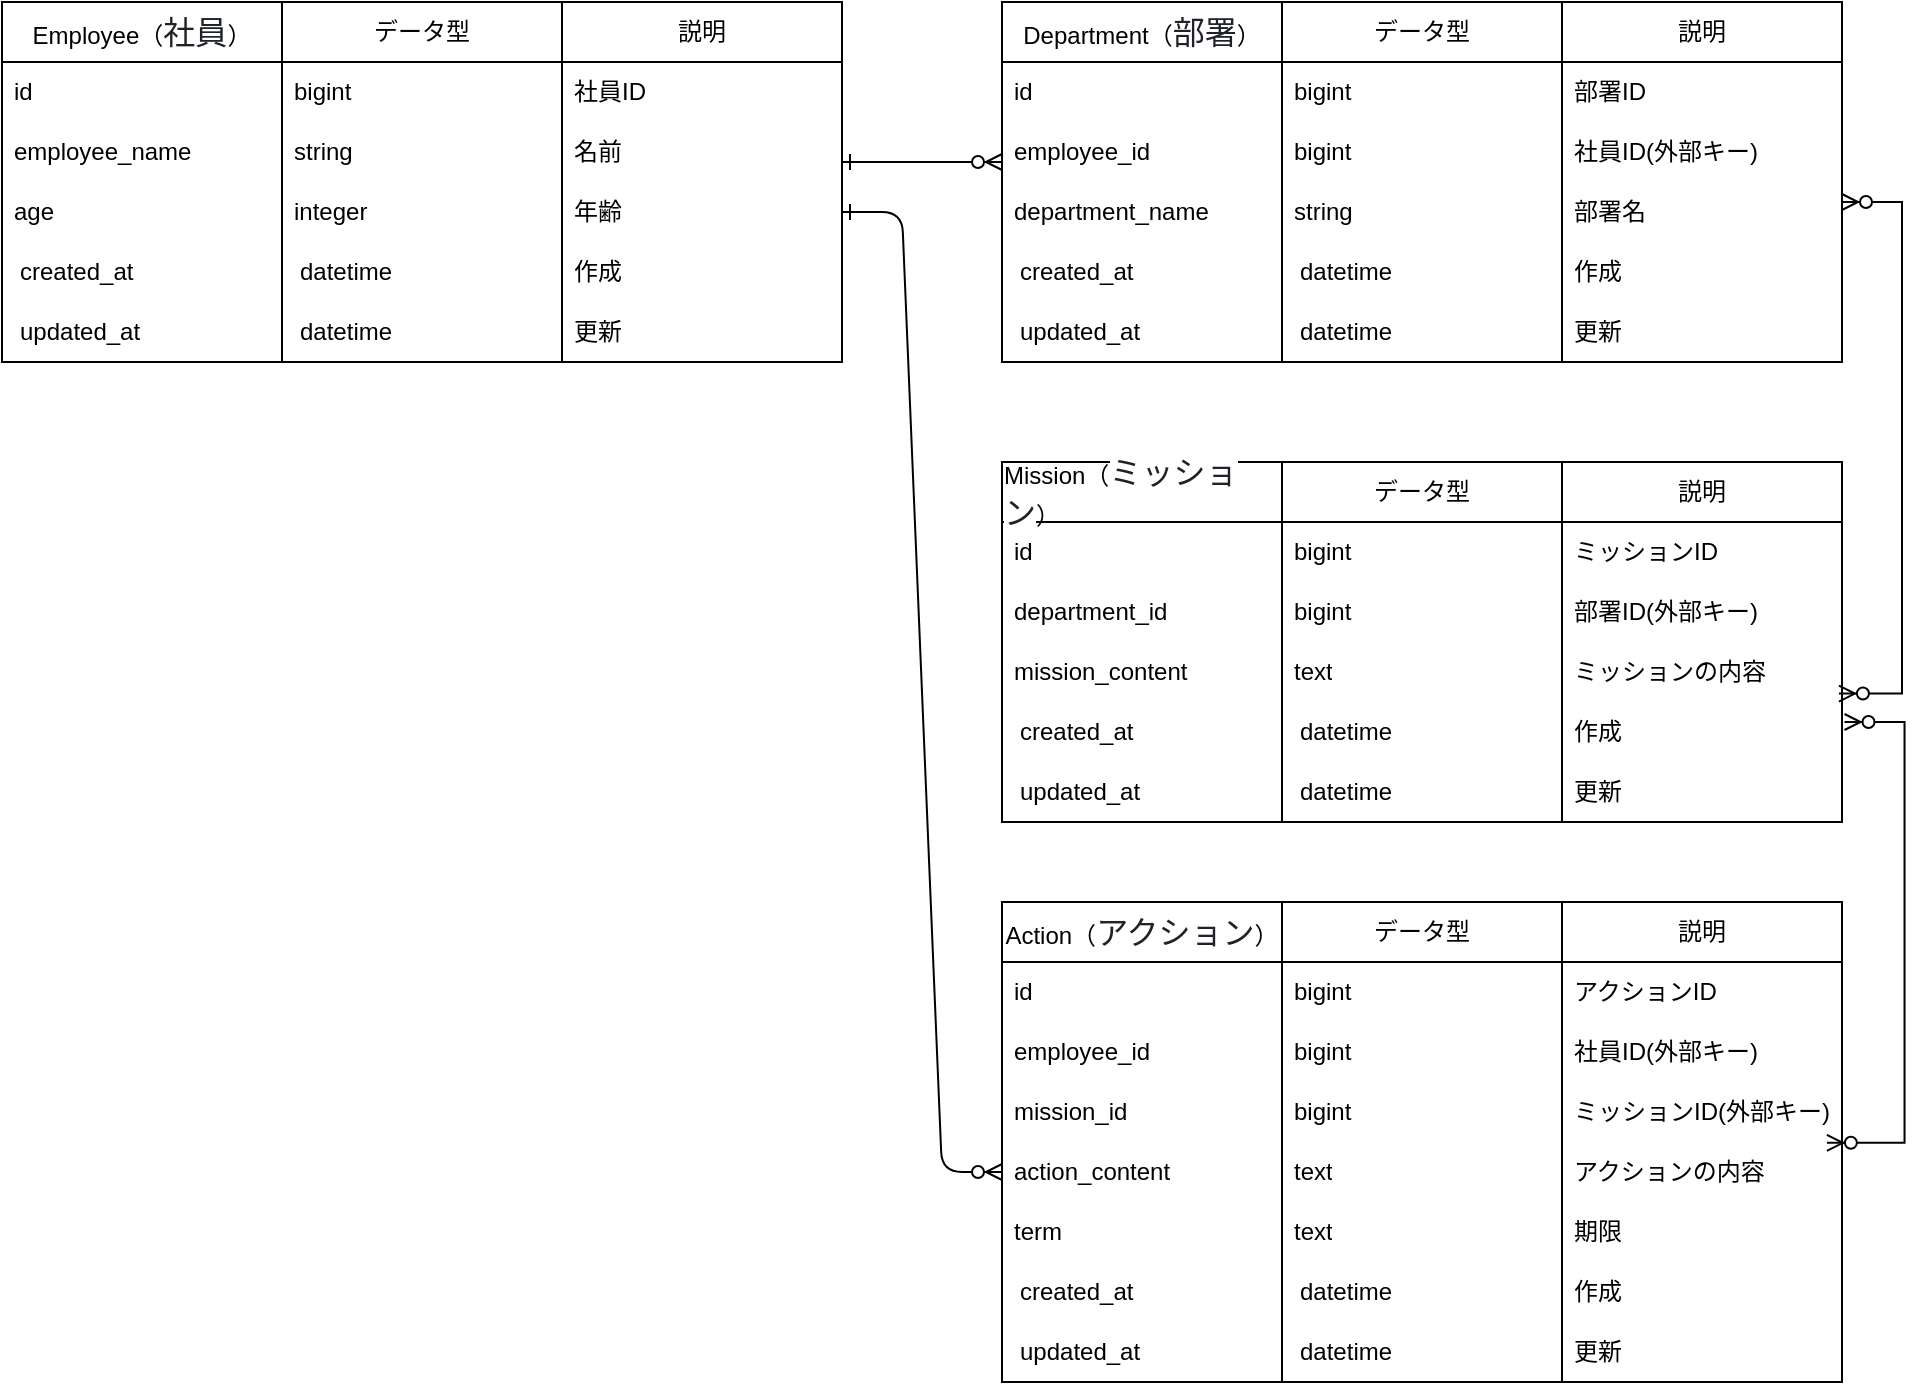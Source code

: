 <mxfile version="26.1.0">
  <diagram id="R2lEEEUBdFMjLlhIrx00" name="Page-1">
    <mxGraphModel dx="1518" dy="614" grid="1" gridSize="10" guides="1" tooltips="1" connect="1" arrows="1" fold="1" page="1" pageScale="1" pageWidth="850" pageHeight="1100" math="0" shadow="0" extFonts="Permanent Marker^https://fonts.googleapis.com/css?family=Permanent+Marker">
      <root>
        <mxCell id="0" />
        <mxCell id="1" parent="0" />
        <mxCell id="C-vyLk0tnHw3VtMMgP7b-1" value="" style="edgeStyle=entityRelationEdgeStyle;endArrow=ERzeroToMany;startArrow=ERone;endFill=1;startFill=0;" parent="1" edge="1">
          <mxGeometry width="100" height="100" relative="1" as="geometry">
            <mxPoint x="440" y="100" as="sourcePoint" />
            <mxPoint x="520" y="100" as="targetPoint" />
          </mxGeometry>
        </mxCell>
        <mxCell id="LThO0yLUJFR-d5H8wsBV-1" value="" style="group" parent="1" vertex="1" connectable="0">
          <mxGeometry x="20" y="20" width="420" height="210" as="geometry" />
        </mxCell>
        <mxCell id="LThO0yLUJFR-d5H8wsBV-2" value="" style="group" parent="LThO0yLUJFR-d5H8wsBV-1" vertex="1" connectable="0">
          <mxGeometry width="280" height="210" as="geometry" />
        </mxCell>
        <mxCell id="LThO0yLUJFR-d5H8wsBV-3" value="Employee（&lt;span style=&quot;color: rgb(31, 35, 40); font-family: -apple-system, BlinkMacSystemFont, &amp;quot;Segoe UI&amp;quot;, &amp;quot;Noto Sans&amp;quot;, Helvetica, Arial, sans-serif, &amp;quot;Apple Color Emoji&amp;quot;, &amp;quot;Segoe UI Emoji&amp;quot;; font-size: 16px; text-align: left; background-color: rgb(255, 255, 255);&quot;&gt;社員&lt;/span&gt;）" style="swimlane;fontStyle=0;childLayout=stackLayout;horizontal=1;startSize=30;horizontalStack=0;resizeParent=1;resizeParentMax=0;resizeLast=0;collapsible=1;marginBottom=0;whiteSpace=wrap;html=1;" parent="LThO0yLUJFR-d5H8wsBV-2" vertex="1">
          <mxGeometry width="140" height="180" as="geometry">
            <mxRectangle width="140" height="30" as="alternateBounds" />
          </mxGeometry>
        </mxCell>
        <mxCell id="LThO0yLUJFR-d5H8wsBV-4" value="id　　" style="text;strokeColor=none;fillColor=none;align=left;verticalAlign=middle;spacingLeft=4;spacingRight=4;overflow=hidden;points=[[0,0.5],[1,0.5]];portConstraint=eastwest;rotatable=0;whiteSpace=wrap;html=1;" parent="LThO0yLUJFR-d5H8wsBV-3" vertex="1">
          <mxGeometry y="30" width="140" height="30" as="geometry" />
        </mxCell>
        <mxCell id="LThO0yLUJFR-d5H8wsBV-5" value="employee_name" style="text;strokeColor=none;fillColor=none;align=left;verticalAlign=middle;spacingLeft=4;spacingRight=4;overflow=hidden;points=[[0,0.5],[1,0.5]];portConstraint=eastwest;rotatable=0;whiteSpace=wrap;html=1;" parent="LThO0yLUJFR-d5H8wsBV-3" vertex="1">
          <mxGeometry y="60" width="140" height="30" as="geometry" />
        </mxCell>
        <mxCell id="LThO0yLUJFR-d5H8wsBV-6" value="age" style="text;strokeColor=none;fillColor=none;align=left;verticalAlign=middle;spacingLeft=4;spacingRight=4;overflow=hidden;points=[[0,0.5],[1,0.5]];portConstraint=eastwest;rotatable=0;whiteSpace=wrap;html=1;" parent="LThO0yLUJFR-d5H8wsBV-3" vertex="1">
          <mxGeometry y="90" width="140" height="30" as="geometry" />
        </mxCell>
        <mxCell id="LThO0yLUJFR-d5H8wsBV-7" value="&lt;table&gt;&lt;tbody&gt;&lt;tr&gt;&lt;td&gt;created_at&lt;table&gt;&lt;tbody&gt;&lt;tr&gt;&lt;/tr&gt;&lt;/tbody&gt;&lt;/table&gt;&lt;/td&gt;&lt;/tr&gt;&lt;/tbody&gt;&lt;/table&gt;" style="text;strokeColor=none;fillColor=none;align=left;verticalAlign=middle;spacingLeft=4;spacingRight=4;overflow=hidden;points=[[0,0.5],[1,0.5]];portConstraint=eastwest;rotatable=0;whiteSpace=wrap;html=1;" parent="LThO0yLUJFR-d5H8wsBV-3" vertex="1">
          <mxGeometry y="120" width="140" height="30" as="geometry" />
        </mxCell>
        <mxCell id="LThO0yLUJFR-d5H8wsBV-8" value="&lt;table&gt;&lt;tbody&gt;&lt;tr&gt;&lt;td&gt;updated_at&lt;table&gt;&lt;tbody&gt;&lt;tr&gt;&lt;/tr&gt;&lt;/tbody&gt;&lt;/table&gt;&lt;/td&gt;&lt;/tr&gt;&lt;/tbody&gt;&lt;/table&gt;" style="text;strokeColor=none;fillColor=none;align=left;verticalAlign=middle;spacingLeft=4;spacingRight=4;overflow=hidden;points=[[0,0.5],[1,0.5]];portConstraint=eastwest;rotatable=0;whiteSpace=wrap;html=1;" parent="LThO0yLUJFR-d5H8wsBV-3" vertex="1">
          <mxGeometry y="150" width="140" height="30" as="geometry" />
        </mxCell>
        <mxCell id="LThO0yLUJFR-d5H8wsBV-9" value="データ型" style="swimlane;fontStyle=0;childLayout=stackLayout;horizontal=1;startSize=30;horizontalStack=0;resizeParent=1;resizeParentMax=0;resizeLast=0;collapsible=1;marginBottom=0;whiteSpace=wrap;html=1;" parent="LThO0yLUJFR-d5H8wsBV-2" vertex="1">
          <mxGeometry x="140" width="140" height="180" as="geometry">
            <mxRectangle x="140" width="140" height="30" as="alternateBounds" />
          </mxGeometry>
        </mxCell>
        <mxCell id="LThO0yLUJFR-d5H8wsBV-10" value="bigint" style="text;strokeColor=none;fillColor=none;align=left;verticalAlign=middle;spacingLeft=4;spacingRight=4;overflow=hidden;points=[[0,0.5],[1,0.5]];portConstraint=eastwest;rotatable=0;whiteSpace=wrap;html=1;" parent="LThO0yLUJFR-d5H8wsBV-9" vertex="1">
          <mxGeometry y="30" width="140" height="30" as="geometry" />
        </mxCell>
        <mxCell id="LThO0yLUJFR-d5H8wsBV-11" value="string" style="text;strokeColor=none;fillColor=none;align=left;verticalAlign=middle;spacingLeft=4;spacingRight=4;overflow=hidden;points=[[0,0.5],[1,0.5]];portConstraint=eastwest;rotatable=0;whiteSpace=wrap;html=1;" parent="LThO0yLUJFR-d5H8wsBV-9" vertex="1">
          <mxGeometry y="60" width="140" height="30" as="geometry" />
        </mxCell>
        <mxCell id="LThO0yLUJFR-d5H8wsBV-12" value="integer" style="text;strokeColor=none;fillColor=none;align=left;verticalAlign=middle;spacingLeft=4;spacingRight=4;overflow=hidden;points=[[0,0.5],[1,0.5]];portConstraint=eastwest;rotatable=0;whiteSpace=wrap;html=1;" parent="LThO0yLUJFR-d5H8wsBV-9" vertex="1">
          <mxGeometry y="90" width="140" height="30" as="geometry" />
        </mxCell>
        <mxCell id="LThO0yLUJFR-d5H8wsBV-13" value="&lt;table&gt;&lt;tbody&gt;&lt;tr&gt;&lt;td&gt;datetime&lt;table&gt;&lt;tbody&gt;&lt;tr&gt;&lt;/tr&gt;&lt;/tbody&gt;&lt;/table&gt;&lt;/td&gt;&lt;/tr&gt;&lt;/tbody&gt;&lt;/table&gt;" style="text;strokeColor=none;fillColor=none;align=left;verticalAlign=middle;spacingLeft=4;spacingRight=4;overflow=hidden;points=[[0,0.5],[1,0.5]];portConstraint=eastwest;rotatable=0;whiteSpace=wrap;html=1;" parent="LThO0yLUJFR-d5H8wsBV-9" vertex="1">
          <mxGeometry y="120" width="140" height="30" as="geometry" />
        </mxCell>
        <mxCell id="LThO0yLUJFR-d5H8wsBV-14" value="&lt;table&gt;&lt;tbody&gt;&lt;tr&gt;&lt;td&gt;datetime&lt;table&gt;&lt;tbody&gt;&lt;tr&gt;&lt;/tr&gt;&lt;/tbody&gt;&lt;/table&gt;&lt;/td&gt;&lt;/tr&gt;&lt;/tbody&gt;&lt;/table&gt;" style="text;strokeColor=none;fillColor=none;align=left;verticalAlign=middle;spacingLeft=4;spacingRight=4;overflow=hidden;points=[[0,0.5],[1,0.5]];portConstraint=eastwest;rotatable=0;whiteSpace=wrap;html=1;" parent="LThO0yLUJFR-d5H8wsBV-9" vertex="1">
          <mxGeometry y="150" width="140" height="30" as="geometry" />
        </mxCell>
        <mxCell id="LThO0yLUJFR-d5H8wsBV-15" value="説明" style="swimlane;fontStyle=0;childLayout=stackLayout;horizontal=1;startSize=30;horizontalStack=0;resizeParent=1;resizeParentMax=0;resizeLast=0;collapsible=1;marginBottom=0;whiteSpace=wrap;html=1;" parent="LThO0yLUJFR-d5H8wsBV-1" vertex="1">
          <mxGeometry x="280" width="140" height="180" as="geometry">
            <mxRectangle width="140" height="30" as="alternateBounds" />
          </mxGeometry>
        </mxCell>
        <mxCell id="LThO0yLUJFR-d5H8wsBV-16" value="社員ID" style="text;strokeColor=none;fillColor=none;align=left;verticalAlign=middle;spacingLeft=4;spacingRight=4;overflow=hidden;points=[[0,0.5],[1,0.5]];portConstraint=eastwest;rotatable=0;whiteSpace=wrap;html=1;" parent="LThO0yLUJFR-d5H8wsBV-15" vertex="1">
          <mxGeometry y="30" width="140" height="30" as="geometry" />
        </mxCell>
        <mxCell id="LThO0yLUJFR-d5H8wsBV-17" value="名前" style="text;strokeColor=none;fillColor=none;align=left;verticalAlign=middle;spacingLeft=4;spacingRight=4;overflow=hidden;points=[[0,0.5],[1,0.5]];portConstraint=eastwest;rotatable=0;whiteSpace=wrap;html=1;" parent="LThO0yLUJFR-d5H8wsBV-15" vertex="1">
          <mxGeometry y="60" width="140" height="30" as="geometry" />
        </mxCell>
        <mxCell id="LThO0yLUJFR-d5H8wsBV-18" value="年齢" style="text;strokeColor=none;fillColor=none;align=left;verticalAlign=middle;spacingLeft=4;spacingRight=4;overflow=hidden;points=[[0,0.5],[1,0.5]];portConstraint=eastwest;rotatable=0;whiteSpace=wrap;html=1;" parent="LThO0yLUJFR-d5H8wsBV-15" vertex="1">
          <mxGeometry y="90" width="140" height="30" as="geometry" />
        </mxCell>
        <mxCell id="LThO0yLUJFR-d5H8wsBV-19" value="作成" style="text;strokeColor=none;fillColor=none;align=left;verticalAlign=middle;spacingLeft=4;spacingRight=4;overflow=hidden;points=[[0,0.5],[1,0.5]];portConstraint=eastwest;rotatable=0;whiteSpace=wrap;html=1;" parent="LThO0yLUJFR-d5H8wsBV-15" vertex="1">
          <mxGeometry y="120" width="140" height="30" as="geometry" />
        </mxCell>
        <mxCell id="LThO0yLUJFR-d5H8wsBV-20" value="更新" style="text;strokeColor=none;fillColor=none;align=left;verticalAlign=middle;spacingLeft=4;spacingRight=4;overflow=hidden;points=[[0,0.5],[1,0.5]];portConstraint=eastwest;rotatable=0;whiteSpace=wrap;html=1;" parent="LThO0yLUJFR-d5H8wsBV-15" vertex="1">
          <mxGeometry y="150" width="140" height="30" as="geometry" />
        </mxCell>
        <mxCell id="LThO0yLUJFR-d5H8wsBV-22" value="" style="group" parent="1" vertex="1" connectable="0">
          <mxGeometry x="520" y="20" width="420" height="210" as="geometry" />
        </mxCell>
        <mxCell id="LThO0yLUJFR-d5H8wsBV-23" value="" style="group" parent="LThO0yLUJFR-d5H8wsBV-22" vertex="1" connectable="0">
          <mxGeometry width="280" height="210" as="geometry" />
        </mxCell>
        <mxCell id="LThO0yLUJFR-d5H8wsBV-24" value="&lt;div style=&quot;text-align: left;&quot;&gt;&lt;span style=&quot;background-color: transparent; color: light-dark(rgb(0, 0, 0), rgb(255, 255, 255));&quot;&gt;Department（&lt;/span&gt;&lt;font face=&quot;-apple-system, BlinkMacSystemFont, Segoe UI, Noto Sans, Helvetica, Arial, sans-serif, Apple Color Emoji, Segoe UI Emoji&quot; color=&quot;#1f2328&quot;&gt;&lt;span style=&quot;font-size: 16px; background-color: rgb(255, 255, 255);&quot;&gt;部署&lt;/span&gt;&lt;/font&gt;&lt;span style=&quot;background-color: transparent; color: light-dark(rgb(0, 0, 0), rgb(255, 255, 255));&quot;&gt;）&lt;/span&gt;&lt;/div&gt;" style="swimlane;fontStyle=0;childLayout=stackLayout;horizontal=1;startSize=30;horizontalStack=0;resizeParent=1;resizeParentMax=0;resizeLast=0;collapsible=1;marginBottom=0;whiteSpace=wrap;html=1;" parent="LThO0yLUJFR-d5H8wsBV-23" vertex="1">
          <mxGeometry width="140" height="180" as="geometry">
            <mxRectangle width="140" height="30" as="alternateBounds" />
          </mxGeometry>
        </mxCell>
        <mxCell id="LThO0yLUJFR-d5H8wsBV-25" value="id　　" style="text;strokeColor=none;fillColor=none;align=left;verticalAlign=middle;spacingLeft=4;spacingRight=4;overflow=hidden;points=[[0,0.5],[1,0.5]];portConstraint=eastwest;rotatable=0;whiteSpace=wrap;html=1;" parent="LThO0yLUJFR-d5H8wsBV-24" vertex="1">
          <mxGeometry y="30" width="140" height="30" as="geometry" />
        </mxCell>
        <mxCell id="LThO0yLUJFR-d5H8wsBV-26" value="employee_id" style="text;strokeColor=none;fillColor=none;align=left;verticalAlign=middle;spacingLeft=4;spacingRight=4;overflow=hidden;points=[[0,0.5],[1,0.5]];portConstraint=eastwest;rotatable=0;whiteSpace=wrap;html=1;" parent="LThO0yLUJFR-d5H8wsBV-24" vertex="1">
          <mxGeometry y="60" width="140" height="30" as="geometry" />
        </mxCell>
        <mxCell id="LThO0yLUJFR-d5H8wsBV-27" value="department_name" style="text;strokeColor=none;fillColor=none;align=left;verticalAlign=middle;spacingLeft=4;spacingRight=4;overflow=hidden;points=[[0,0.5],[1,0.5]];portConstraint=eastwest;rotatable=0;whiteSpace=wrap;html=1;" parent="LThO0yLUJFR-d5H8wsBV-24" vertex="1">
          <mxGeometry y="90" width="140" height="30" as="geometry" />
        </mxCell>
        <mxCell id="LThO0yLUJFR-d5H8wsBV-28" value="&lt;table&gt;&lt;tbody&gt;&lt;tr&gt;&lt;td&gt;created_at&lt;table&gt;&lt;tbody&gt;&lt;tr&gt;&lt;/tr&gt;&lt;/tbody&gt;&lt;/table&gt;&lt;/td&gt;&lt;/tr&gt;&lt;/tbody&gt;&lt;/table&gt;" style="text;strokeColor=none;fillColor=none;align=left;verticalAlign=middle;spacingLeft=4;spacingRight=4;overflow=hidden;points=[[0,0.5],[1,0.5]];portConstraint=eastwest;rotatable=0;whiteSpace=wrap;html=1;" parent="LThO0yLUJFR-d5H8wsBV-24" vertex="1">
          <mxGeometry y="120" width="140" height="30" as="geometry" />
        </mxCell>
        <mxCell id="LThO0yLUJFR-d5H8wsBV-29" value="&lt;table&gt;&lt;tbody&gt;&lt;tr&gt;&lt;td&gt;updated_at&lt;table&gt;&lt;tbody&gt;&lt;tr&gt;&lt;/tr&gt;&lt;/tbody&gt;&lt;/table&gt;&lt;/td&gt;&lt;/tr&gt;&lt;/tbody&gt;&lt;/table&gt;" style="text;strokeColor=none;fillColor=none;align=left;verticalAlign=middle;spacingLeft=4;spacingRight=4;overflow=hidden;points=[[0,0.5],[1,0.5]];portConstraint=eastwest;rotatable=0;whiteSpace=wrap;html=1;" parent="LThO0yLUJFR-d5H8wsBV-24" vertex="1">
          <mxGeometry y="150" width="140" height="30" as="geometry" />
        </mxCell>
        <mxCell id="LThO0yLUJFR-d5H8wsBV-30" value="データ型" style="swimlane;fontStyle=0;childLayout=stackLayout;horizontal=1;startSize=30;horizontalStack=0;resizeParent=1;resizeParentMax=0;resizeLast=0;collapsible=1;marginBottom=0;whiteSpace=wrap;html=1;" parent="LThO0yLUJFR-d5H8wsBV-23" vertex="1">
          <mxGeometry x="140" width="140" height="180" as="geometry">
            <mxRectangle x="140" width="140" height="30" as="alternateBounds" />
          </mxGeometry>
        </mxCell>
        <mxCell id="LThO0yLUJFR-d5H8wsBV-31" value="bigint" style="text;strokeColor=none;fillColor=none;align=left;verticalAlign=middle;spacingLeft=4;spacingRight=4;overflow=hidden;points=[[0,0.5],[1,0.5]];portConstraint=eastwest;rotatable=0;whiteSpace=wrap;html=1;" parent="LThO0yLUJFR-d5H8wsBV-30" vertex="1">
          <mxGeometry y="30" width="140" height="30" as="geometry" />
        </mxCell>
        <mxCell id="LThO0yLUJFR-d5H8wsBV-32" value="bigint" style="text;strokeColor=none;fillColor=none;align=left;verticalAlign=middle;spacingLeft=4;spacingRight=4;overflow=hidden;points=[[0,0.5],[1,0.5]];portConstraint=eastwest;rotatable=0;whiteSpace=wrap;html=1;" parent="LThO0yLUJFR-d5H8wsBV-30" vertex="1">
          <mxGeometry y="60" width="140" height="30" as="geometry" />
        </mxCell>
        <mxCell id="LThO0yLUJFR-d5H8wsBV-33" value="string" style="text;strokeColor=none;fillColor=none;align=left;verticalAlign=middle;spacingLeft=4;spacingRight=4;overflow=hidden;points=[[0,0.5],[1,0.5]];portConstraint=eastwest;rotatable=0;whiteSpace=wrap;html=1;" parent="LThO0yLUJFR-d5H8wsBV-30" vertex="1">
          <mxGeometry y="90" width="140" height="30" as="geometry" />
        </mxCell>
        <mxCell id="LThO0yLUJFR-d5H8wsBV-34" value="&lt;table&gt;&lt;tbody&gt;&lt;tr&gt;&lt;td&gt;datetime&lt;table&gt;&lt;tbody&gt;&lt;tr&gt;&lt;/tr&gt;&lt;/tbody&gt;&lt;/table&gt;&lt;/td&gt;&lt;/tr&gt;&lt;/tbody&gt;&lt;/table&gt;" style="text;strokeColor=none;fillColor=none;align=left;verticalAlign=middle;spacingLeft=4;spacingRight=4;overflow=hidden;points=[[0,0.5],[1,0.5]];portConstraint=eastwest;rotatable=0;whiteSpace=wrap;html=1;" parent="LThO0yLUJFR-d5H8wsBV-30" vertex="1">
          <mxGeometry y="120" width="140" height="30" as="geometry" />
        </mxCell>
        <mxCell id="LThO0yLUJFR-d5H8wsBV-35" value="&lt;table&gt;&lt;tbody&gt;&lt;tr&gt;&lt;td&gt;datetime&lt;table&gt;&lt;tbody&gt;&lt;tr&gt;&lt;/tr&gt;&lt;/tbody&gt;&lt;/table&gt;&lt;/td&gt;&lt;/tr&gt;&lt;/tbody&gt;&lt;/table&gt;" style="text;strokeColor=none;fillColor=none;align=left;verticalAlign=middle;spacingLeft=4;spacingRight=4;overflow=hidden;points=[[0,0.5],[1,0.5]];portConstraint=eastwest;rotatable=0;whiteSpace=wrap;html=1;" parent="LThO0yLUJFR-d5H8wsBV-30" vertex="1">
          <mxGeometry y="150" width="140" height="30" as="geometry" />
        </mxCell>
        <mxCell id="LThO0yLUJFR-d5H8wsBV-36" value="説明" style="swimlane;fontStyle=0;childLayout=stackLayout;horizontal=1;startSize=30;horizontalStack=0;resizeParent=1;resizeParentMax=0;resizeLast=0;collapsible=1;marginBottom=0;whiteSpace=wrap;html=1;" parent="LThO0yLUJFR-d5H8wsBV-22" vertex="1">
          <mxGeometry x="280" width="140" height="180" as="geometry">
            <mxRectangle width="140" height="30" as="alternateBounds" />
          </mxGeometry>
        </mxCell>
        <mxCell id="LThO0yLUJFR-d5H8wsBV-37" value="部署ID" style="text;strokeColor=none;fillColor=none;align=left;verticalAlign=middle;spacingLeft=4;spacingRight=4;overflow=hidden;points=[[0,0.5],[1,0.5]];portConstraint=eastwest;rotatable=0;whiteSpace=wrap;html=1;" parent="LThO0yLUJFR-d5H8wsBV-36" vertex="1">
          <mxGeometry y="30" width="140" height="30" as="geometry" />
        </mxCell>
        <mxCell id="LThO0yLUJFR-d5H8wsBV-38" value="社員ID(外部キー)" style="text;strokeColor=none;fillColor=none;align=left;verticalAlign=middle;spacingLeft=4;spacingRight=4;overflow=hidden;points=[[0,0.5],[1,0.5]];portConstraint=eastwest;rotatable=0;whiteSpace=wrap;html=1;" parent="LThO0yLUJFR-d5H8wsBV-36" vertex="1">
          <mxGeometry y="60" width="140" height="30" as="geometry" />
        </mxCell>
        <mxCell id="LThO0yLUJFR-d5H8wsBV-39" value="部署名" style="text;strokeColor=none;fillColor=none;align=left;verticalAlign=middle;spacingLeft=4;spacingRight=4;overflow=hidden;points=[[0,0.5],[1,0.5]];portConstraint=eastwest;rotatable=0;whiteSpace=wrap;html=1;" parent="LThO0yLUJFR-d5H8wsBV-36" vertex="1">
          <mxGeometry y="90" width="140" height="30" as="geometry" />
        </mxCell>
        <mxCell id="LThO0yLUJFR-d5H8wsBV-40" value="作成" style="text;strokeColor=none;fillColor=none;align=left;verticalAlign=middle;spacingLeft=4;spacingRight=4;overflow=hidden;points=[[0,0.5],[1,0.5]];portConstraint=eastwest;rotatable=0;whiteSpace=wrap;html=1;" parent="LThO0yLUJFR-d5H8wsBV-36" vertex="1">
          <mxGeometry y="120" width="140" height="30" as="geometry" />
        </mxCell>
        <mxCell id="LThO0yLUJFR-d5H8wsBV-41" value="更新" style="text;strokeColor=none;fillColor=none;align=left;verticalAlign=middle;spacingLeft=4;spacingRight=4;overflow=hidden;points=[[0,0.5],[1,0.5]];portConstraint=eastwest;rotatable=0;whiteSpace=wrap;html=1;" parent="LThO0yLUJFR-d5H8wsBV-36" vertex="1">
          <mxGeometry y="150" width="140" height="30" as="geometry" />
        </mxCell>
        <mxCell id="LThO0yLUJFR-d5H8wsBV-65" value="" style="edgeStyle=entityRelationEdgeStyle;fontSize=12;html=1;endArrow=ERzeroToMany;endFill=1;startArrow=ERzeroToMany;rounded=0;entryX=0.989;entryY=-0.141;entryDx=0;entryDy=0;entryPerimeter=0;" parent="LThO0yLUJFR-d5H8wsBV-22" target="LThO0yLUJFR-d5H8wsBV-62" edge="1">
          <mxGeometry width="100" height="100" relative="1" as="geometry">
            <mxPoint x="420" y="100" as="sourcePoint" />
            <mxPoint x="420.0" y="325" as="targetPoint" />
            <Array as="points">
              <mxPoint x="470" y="270" />
            </Array>
          </mxGeometry>
        </mxCell>
        <mxCell id="LThO0yLUJFR-d5H8wsBV-44" value="" style="group" parent="1" vertex="1" connectable="0">
          <mxGeometry x="520" y="250" width="420" height="210" as="geometry" />
        </mxCell>
        <mxCell id="LThO0yLUJFR-d5H8wsBV-45" value="" style="group" parent="LThO0yLUJFR-d5H8wsBV-44" vertex="1" connectable="0">
          <mxGeometry width="280" height="210" as="geometry" />
        </mxCell>
        <mxCell id="LThO0yLUJFR-d5H8wsBV-46" value="&lt;div style=&quot;text-align: left;&quot;&gt;&lt;span style=&quot;background-color: transparent; color: light-dark(rgb(0, 0, 0), rgb(255, 255, 255));&quot;&gt;Mission（&lt;/span&gt;&lt;span style=&quot;background-color: rgb(255, 255, 255); color: rgb(31, 35, 40); font-family: -apple-system, BlinkMacSystemFont, &amp;quot;Segoe UI&amp;quot;, &amp;quot;Noto Sans&amp;quot;, Helvetica, Arial, sans-serif, &amp;quot;Apple Color Emoji&amp;quot;, &amp;quot;Segoe UI Emoji&amp;quot;; font-size: 16px;&quot;&gt;ミッション&lt;/span&gt;&lt;span style=&quot;background-color: transparent; color: light-dark(rgb(0, 0, 0), rgb(255, 255, 255));&quot;&gt;）&lt;/span&gt;&lt;/div&gt;" style="swimlane;fontStyle=0;childLayout=stackLayout;horizontal=1;startSize=30;horizontalStack=0;resizeParent=1;resizeParentMax=0;resizeLast=0;collapsible=1;marginBottom=0;whiteSpace=wrap;html=1;" parent="LThO0yLUJFR-d5H8wsBV-45" vertex="1">
          <mxGeometry width="140" height="180" as="geometry">
            <mxRectangle width="140" height="30" as="alternateBounds" />
          </mxGeometry>
        </mxCell>
        <mxCell id="LThO0yLUJFR-d5H8wsBV-47" value="id　　" style="text;strokeColor=none;fillColor=none;align=left;verticalAlign=middle;spacingLeft=4;spacingRight=4;overflow=hidden;points=[[0,0.5],[1,0.5]];portConstraint=eastwest;rotatable=0;whiteSpace=wrap;html=1;" parent="LThO0yLUJFR-d5H8wsBV-46" vertex="1">
          <mxGeometry y="30" width="140" height="30" as="geometry" />
        </mxCell>
        <mxCell id="LThO0yLUJFR-d5H8wsBV-48" value="department_id" style="text;strokeColor=none;fillColor=none;align=left;verticalAlign=middle;spacingLeft=4;spacingRight=4;overflow=hidden;points=[[0,0.5],[1,0.5]];portConstraint=eastwest;rotatable=0;whiteSpace=wrap;html=1;" parent="LThO0yLUJFR-d5H8wsBV-46" vertex="1">
          <mxGeometry y="60" width="140" height="30" as="geometry" />
        </mxCell>
        <mxCell id="LThO0yLUJFR-d5H8wsBV-49" value="mission_content" style="text;strokeColor=none;fillColor=none;align=left;verticalAlign=middle;spacingLeft=4;spacingRight=4;overflow=hidden;points=[[0,0.5],[1,0.5]];portConstraint=eastwest;rotatable=0;whiteSpace=wrap;html=1;" parent="LThO0yLUJFR-d5H8wsBV-46" vertex="1">
          <mxGeometry y="90" width="140" height="30" as="geometry" />
        </mxCell>
        <mxCell id="LThO0yLUJFR-d5H8wsBV-50" value="&lt;table&gt;&lt;tbody&gt;&lt;tr&gt;&lt;td&gt;created_at&lt;table&gt;&lt;tbody&gt;&lt;tr&gt;&lt;/tr&gt;&lt;/tbody&gt;&lt;/table&gt;&lt;/td&gt;&lt;/tr&gt;&lt;/tbody&gt;&lt;/table&gt;" style="text;strokeColor=none;fillColor=none;align=left;verticalAlign=middle;spacingLeft=4;spacingRight=4;overflow=hidden;points=[[0,0.5],[1,0.5]];portConstraint=eastwest;rotatable=0;whiteSpace=wrap;html=1;" parent="LThO0yLUJFR-d5H8wsBV-46" vertex="1">
          <mxGeometry y="120" width="140" height="30" as="geometry" />
        </mxCell>
        <mxCell id="LThO0yLUJFR-d5H8wsBV-51" value="&lt;table&gt;&lt;tbody&gt;&lt;tr&gt;&lt;td&gt;updated_at&lt;table&gt;&lt;tbody&gt;&lt;tr&gt;&lt;/tr&gt;&lt;/tbody&gt;&lt;/table&gt;&lt;/td&gt;&lt;/tr&gt;&lt;/tbody&gt;&lt;/table&gt;" style="text;strokeColor=none;fillColor=none;align=left;verticalAlign=middle;spacingLeft=4;spacingRight=4;overflow=hidden;points=[[0,0.5],[1,0.5]];portConstraint=eastwest;rotatable=0;whiteSpace=wrap;html=1;" parent="LThO0yLUJFR-d5H8wsBV-46" vertex="1">
          <mxGeometry y="150" width="140" height="30" as="geometry" />
        </mxCell>
        <mxCell id="LThO0yLUJFR-d5H8wsBV-52" value="データ型" style="swimlane;fontStyle=0;childLayout=stackLayout;horizontal=1;startSize=30;horizontalStack=0;resizeParent=1;resizeParentMax=0;resizeLast=0;collapsible=1;marginBottom=0;whiteSpace=wrap;html=1;" parent="LThO0yLUJFR-d5H8wsBV-45" vertex="1">
          <mxGeometry x="140" width="140" height="180" as="geometry">
            <mxRectangle x="140" width="140" height="30" as="alternateBounds" />
          </mxGeometry>
        </mxCell>
        <mxCell id="LThO0yLUJFR-d5H8wsBV-53" value="bigint" style="text;strokeColor=none;fillColor=none;align=left;verticalAlign=middle;spacingLeft=4;spacingRight=4;overflow=hidden;points=[[0,0.5],[1,0.5]];portConstraint=eastwest;rotatable=0;whiteSpace=wrap;html=1;" parent="LThO0yLUJFR-d5H8wsBV-52" vertex="1">
          <mxGeometry y="30" width="140" height="30" as="geometry" />
        </mxCell>
        <mxCell id="LThO0yLUJFR-d5H8wsBV-54" value="bigint" style="text;strokeColor=none;fillColor=none;align=left;verticalAlign=middle;spacingLeft=4;spacingRight=4;overflow=hidden;points=[[0,0.5],[1,0.5]];portConstraint=eastwest;rotatable=0;whiteSpace=wrap;html=1;" parent="LThO0yLUJFR-d5H8wsBV-52" vertex="1">
          <mxGeometry y="60" width="140" height="30" as="geometry" />
        </mxCell>
        <mxCell id="LThO0yLUJFR-d5H8wsBV-55" value="text" style="text;strokeColor=none;fillColor=none;align=left;verticalAlign=middle;spacingLeft=4;spacingRight=4;overflow=hidden;points=[[0,0.5],[1,0.5]];portConstraint=eastwest;rotatable=0;whiteSpace=wrap;html=1;" parent="LThO0yLUJFR-d5H8wsBV-52" vertex="1">
          <mxGeometry y="90" width="140" height="30" as="geometry" />
        </mxCell>
        <mxCell id="LThO0yLUJFR-d5H8wsBV-56" value="&lt;table&gt;&lt;tbody&gt;&lt;tr&gt;&lt;td&gt;datetime&lt;table&gt;&lt;tbody&gt;&lt;tr&gt;&lt;/tr&gt;&lt;/tbody&gt;&lt;/table&gt;&lt;/td&gt;&lt;/tr&gt;&lt;/tbody&gt;&lt;/table&gt;" style="text;strokeColor=none;fillColor=none;align=left;verticalAlign=middle;spacingLeft=4;spacingRight=4;overflow=hidden;points=[[0,0.5],[1,0.5]];portConstraint=eastwest;rotatable=0;whiteSpace=wrap;html=1;" parent="LThO0yLUJFR-d5H8wsBV-52" vertex="1">
          <mxGeometry y="120" width="140" height="30" as="geometry" />
        </mxCell>
        <mxCell id="LThO0yLUJFR-d5H8wsBV-57" value="&lt;table&gt;&lt;tbody&gt;&lt;tr&gt;&lt;td&gt;datetime&lt;table&gt;&lt;tbody&gt;&lt;tr&gt;&lt;/tr&gt;&lt;/tbody&gt;&lt;/table&gt;&lt;/td&gt;&lt;/tr&gt;&lt;/tbody&gt;&lt;/table&gt;" style="text;strokeColor=none;fillColor=none;align=left;verticalAlign=middle;spacingLeft=4;spacingRight=4;overflow=hidden;points=[[0,0.5],[1,0.5]];portConstraint=eastwest;rotatable=0;whiteSpace=wrap;html=1;" parent="LThO0yLUJFR-d5H8wsBV-52" vertex="1">
          <mxGeometry y="150" width="140" height="30" as="geometry" />
        </mxCell>
        <mxCell id="LThO0yLUJFR-d5H8wsBV-58" value="説明" style="swimlane;fontStyle=0;childLayout=stackLayout;horizontal=1;startSize=30;horizontalStack=0;resizeParent=1;resizeParentMax=0;resizeLast=0;collapsible=1;marginBottom=0;whiteSpace=wrap;html=1;" parent="LThO0yLUJFR-d5H8wsBV-44" vertex="1">
          <mxGeometry x="280" width="140" height="180" as="geometry">
            <mxRectangle width="140" height="30" as="alternateBounds" />
          </mxGeometry>
        </mxCell>
        <mxCell id="LThO0yLUJFR-d5H8wsBV-59" value="ミッションID" style="text;strokeColor=none;fillColor=none;align=left;verticalAlign=middle;spacingLeft=4;spacingRight=4;overflow=hidden;points=[[0,0.5],[1,0.5]];portConstraint=eastwest;rotatable=0;whiteSpace=wrap;html=1;" parent="LThO0yLUJFR-d5H8wsBV-58" vertex="1">
          <mxGeometry y="30" width="140" height="30" as="geometry" />
        </mxCell>
        <mxCell id="LThO0yLUJFR-d5H8wsBV-60" value="部署ID(外部キー)" style="text;strokeColor=none;fillColor=none;align=left;verticalAlign=middle;spacingLeft=4;spacingRight=4;overflow=hidden;points=[[0,0.5],[1,0.5]];portConstraint=eastwest;rotatable=0;whiteSpace=wrap;html=1;" parent="LThO0yLUJFR-d5H8wsBV-58" vertex="1">
          <mxGeometry y="60" width="140" height="30" as="geometry" />
        </mxCell>
        <mxCell id="LThO0yLUJFR-d5H8wsBV-61" value="ミッションの内容" style="text;strokeColor=none;fillColor=none;align=left;verticalAlign=middle;spacingLeft=4;spacingRight=4;overflow=hidden;points=[[0,0.5],[1,0.5]];portConstraint=eastwest;rotatable=0;whiteSpace=wrap;html=1;" parent="LThO0yLUJFR-d5H8wsBV-58" vertex="1">
          <mxGeometry y="90" width="140" height="30" as="geometry" />
        </mxCell>
        <mxCell id="LThO0yLUJFR-d5H8wsBV-62" value="作成" style="text;strokeColor=none;fillColor=none;align=left;verticalAlign=middle;spacingLeft=4;spacingRight=4;overflow=hidden;points=[[0,0.5],[1,0.5]];portConstraint=eastwest;rotatable=0;whiteSpace=wrap;html=1;" parent="LThO0yLUJFR-d5H8wsBV-58" vertex="1">
          <mxGeometry y="120" width="140" height="30" as="geometry" />
        </mxCell>
        <mxCell id="LThO0yLUJFR-d5H8wsBV-63" value="更新" style="text;strokeColor=none;fillColor=none;align=left;verticalAlign=middle;spacingLeft=4;spacingRight=4;overflow=hidden;points=[[0,0.5],[1,0.5]];portConstraint=eastwest;rotatable=0;whiteSpace=wrap;html=1;" parent="LThO0yLUJFR-d5H8wsBV-58" vertex="1">
          <mxGeometry y="150" width="140" height="30" as="geometry" />
        </mxCell>
        <mxCell id="LThO0yLUJFR-d5H8wsBV-66" value="" style="group" parent="1" vertex="1" connectable="0">
          <mxGeometry x="520" y="470" width="420" height="210" as="geometry" />
        </mxCell>
        <mxCell id="LThO0yLUJFR-d5H8wsBV-67" value="" style="group" parent="LThO0yLUJFR-d5H8wsBV-66" vertex="1" connectable="0">
          <mxGeometry width="280" height="210" as="geometry" />
        </mxCell>
        <mxCell id="LThO0yLUJFR-d5H8wsBV-68" value="&lt;div style=&quot;text-align: left;&quot;&gt;&lt;span style=&quot;background-color: transparent; color: light-dark(rgb(0, 0, 0), rgb(255, 255, 255));&quot;&gt;Action（&lt;/span&gt;&lt;font face=&quot;-apple-system, BlinkMacSystemFont, Segoe UI, Noto Sans, Helvetica, Arial, sans-serif, Apple Color Emoji, Segoe UI Emoji&quot; color=&quot;#1f2328&quot;&gt;&lt;span style=&quot;font-size: 16px; background-color: rgb(255, 255, 255);&quot;&gt;アクション&lt;/span&gt;&lt;/font&gt;&lt;span style=&quot;background-color: transparent; color: light-dark(rgb(0, 0, 0), rgb(255, 255, 255));&quot;&gt;）&lt;/span&gt;&lt;/div&gt;" style="swimlane;fontStyle=0;childLayout=stackLayout;horizontal=1;startSize=30;horizontalStack=0;resizeParent=1;resizeParentMax=0;resizeLast=0;collapsible=1;marginBottom=0;whiteSpace=wrap;html=1;" parent="LThO0yLUJFR-d5H8wsBV-67" vertex="1">
          <mxGeometry width="140" height="240" as="geometry">
            <mxRectangle width="140" height="30" as="alternateBounds" />
          </mxGeometry>
        </mxCell>
        <mxCell id="LThO0yLUJFR-d5H8wsBV-69" value="id　　" style="text;strokeColor=none;fillColor=none;align=left;verticalAlign=middle;spacingLeft=4;spacingRight=4;overflow=hidden;points=[[0,0.5],[1,0.5]];portConstraint=eastwest;rotatable=0;whiteSpace=wrap;html=1;" parent="LThO0yLUJFR-d5H8wsBV-68" vertex="1">
          <mxGeometry y="30" width="140" height="30" as="geometry" />
        </mxCell>
        <mxCell id="LThO0yLUJFR-d5H8wsBV-91" value="employee_id　　" style="text;strokeColor=none;fillColor=none;align=left;verticalAlign=middle;spacingLeft=4;spacingRight=4;overflow=hidden;points=[[0,0.5],[1,0.5]];portConstraint=eastwest;rotatable=0;whiteSpace=wrap;html=1;" parent="LThO0yLUJFR-d5H8wsBV-68" vertex="1">
          <mxGeometry y="60" width="140" height="30" as="geometry" />
        </mxCell>
        <mxCell id="LThO0yLUJFR-d5H8wsBV-70" value="mission_id" style="text;strokeColor=none;fillColor=none;align=left;verticalAlign=middle;spacingLeft=4;spacingRight=4;overflow=hidden;points=[[0,0.5],[1,0.5]];portConstraint=eastwest;rotatable=0;whiteSpace=wrap;html=1;" parent="LThO0yLUJFR-d5H8wsBV-68" vertex="1">
          <mxGeometry y="90" width="140" height="30" as="geometry" />
        </mxCell>
        <mxCell id="LThO0yLUJFR-d5H8wsBV-71" value="action_content" style="text;strokeColor=none;fillColor=none;align=left;verticalAlign=middle;spacingLeft=4;spacingRight=4;overflow=hidden;points=[[0,0.5],[1,0.5]];portConstraint=eastwest;rotatable=0;whiteSpace=wrap;html=1;" parent="LThO0yLUJFR-d5H8wsBV-68" vertex="1">
          <mxGeometry y="120" width="140" height="30" as="geometry" />
        </mxCell>
        <mxCell id="LThO0yLUJFR-d5H8wsBV-72" value="term" style="text;strokeColor=none;fillColor=none;align=left;verticalAlign=middle;spacingLeft=4;spacingRight=4;overflow=hidden;points=[[0,0.5],[1,0.5]];portConstraint=eastwest;rotatable=0;whiteSpace=wrap;html=1;" parent="LThO0yLUJFR-d5H8wsBV-68" vertex="1">
          <mxGeometry y="150" width="140" height="30" as="geometry" />
        </mxCell>
        <mxCell id="LThO0yLUJFR-d5H8wsBV-87" value="&lt;table&gt;&lt;tbody&gt;&lt;tr&gt;&lt;td&gt;created_at&lt;table&gt;&lt;tbody&gt;&lt;tr&gt;&lt;/tr&gt;&lt;/tbody&gt;&lt;/table&gt;&lt;/td&gt;&lt;/tr&gt;&lt;/tbody&gt;&lt;/table&gt;" style="text;strokeColor=none;fillColor=none;align=left;verticalAlign=middle;spacingLeft=4;spacingRight=4;overflow=hidden;points=[[0,0.5],[1,0.5]];portConstraint=eastwest;rotatable=0;whiteSpace=wrap;html=1;" parent="LThO0yLUJFR-d5H8wsBV-68" vertex="1">
          <mxGeometry y="180" width="140" height="30" as="geometry" />
        </mxCell>
        <mxCell id="LThO0yLUJFR-d5H8wsBV-73" value="&lt;table&gt;&lt;tbody&gt;&lt;tr&gt;&lt;td&gt;updated_at&lt;table&gt;&lt;tbody&gt;&lt;tr&gt;&lt;/tr&gt;&lt;/tbody&gt;&lt;/table&gt;&lt;/td&gt;&lt;/tr&gt;&lt;/tbody&gt;&lt;/table&gt;" style="text;strokeColor=none;fillColor=none;align=left;verticalAlign=middle;spacingLeft=4;spacingRight=4;overflow=hidden;points=[[0,0.5],[1,0.5]];portConstraint=eastwest;rotatable=0;whiteSpace=wrap;html=1;" parent="LThO0yLUJFR-d5H8wsBV-68" vertex="1">
          <mxGeometry y="210" width="140" height="30" as="geometry" />
        </mxCell>
        <mxCell id="LThO0yLUJFR-d5H8wsBV-74" value="データ型" style="swimlane;fontStyle=0;childLayout=stackLayout;horizontal=1;startSize=30;horizontalStack=0;resizeParent=1;resizeParentMax=0;resizeLast=0;collapsible=1;marginBottom=0;whiteSpace=wrap;html=1;" parent="LThO0yLUJFR-d5H8wsBV-67" vertex="1">
          <mxGeometry x="140" width="140" height="240" as="geometry">
            <mxRectangle x="140" width="140" height="30" as="alternateBounds" />
          </mxGeometry>
        </mxCell>
        <mxCell id="LThO0yLUJFR-d5H8wsBV-75" value="bigint" style="text;strokeColor=none;fillColor=none;align=left;verticalAlign=middle;spacingLeft=4;spacingRight=4;overflow=hidden;points=[[0,0.5],[1,0.5]];portConstraint=eastwest;rotatable=0;whiteSpace=wrap;html=1;" parent="LThO0yLUJFR-d5H8wsBV-74" vertex="1">
          <mxGeometry y="30" width="140" height="30" as="geometry" />
        </mxCell>
        <mxCell id="LThO0yLUJFR-d5H8wsBV-92" value="bigint" style="text;strokeColor=none;fillColor=none;align=left;verticalAlign=middle;spacingLeft=4;spacingRight=4;overflow=hidden;points=[[0,0.5],[1,0.5]];portConstraint=eastwest;rotatable=0;whiteSpace=wrap;html=1;" parent="LThO0yLUJFR-d5H8wsBV-74" vertex="1">
          <mxGeometry y="60" width="140" height="30" as="geometry" />
        </mxCell>
        <mxCell id="LThO0yLUJFR-d5H8wsBV-76" value="bigint" style="text;strokeColor=none;fillColor=none;align=left;verticalAlign=middle;spacingLeft=4;spacingRight=4;overflow=hidden;points=[[0,0.5],[1,0.5]];portConstraint=eastwest;rotatable=0;whiteSpace=wrap;html=1;" parent="LThO0yLUJFR-d5H8wsBV-74" vertex="1">
          <mxGeometry y="90" width="140" height="30" as="geometry" />
        </mxCell>
        <mxCell id="LThO0yLUJFR-d5H8wsBV-77" value="text" style="text;strokeColor=none;fillColor=none;align=left;verticalAlign=middle;spacingLeft=4;spacingRight=4;overflow=hidden;points=[[0,0.5],[1,0.5]];portConstraint=eastwest;rotatable=0;whiteSpace=wrap;html=1;" parent="LThO0yLUJFR-d5H8wsBV-74" vertex="1">
          <mxGeometry y="120" width="140" height="30" as="geometry" />
        </mxCell>
        <mxCell id="LThO0yLUJFR-d5H8wsBV-78" value="text" style="text;strokeColor=none;fillColor=none;align=left;verticalAlign=middle;spacingLeft=4;spacingRight=4;overflow=hidden;points=[[0,0.5],[1,0.5]];portConstraint=eastwest;rotatable=0;whiteSpace=wrap;html=1;" parent="LThO0yLUJFR-d5H8wsBV-74" vertex="1">
          <mxGeometry y="150" width="140" height="30" as="geometry" />
        </mxCell>
        <mxCell id="LThO0yLUJFR-d5H8wsBV-88" value="&lt;table&gt;&lt;tbody&gt;&lt;tr&gt;&lt;td&gt;datetime&lt;table&gt;&lt;tbody&gt;&lt;tr&gt;&lt;/tr&gt;&lt;/tbody&gt;&lt;/table&gt;&lt;/td&gt;&lt;/tr&gt;&lt;/tbody&gt;&lt;/table&gt;" style="text;strokeColor=none;fillColor=none;align=left;verticalAlign=middle;spacingLeft=4;spacingRight=4;overflow=hidden;points=[[0,0.5],[1,0.5]];portConstraint=eastwest;rotatable=0;whiteSpace=wrap;html=1;" parent="LThO0yLUJFR-d5H8wsBV-74" vertex="1">
          <mxGeometry y="180" width="140" height="30" as="geometry" />
        </mxCell>
        <mxCell id="LThO0yLUJFR-d5H8wsBV-79" value="&lt;table&gt;&lt;tbody&gt;&lt;tr&gt;&lt;td&gt;datetime&lt;table&gt;&lt;tbody&gt;&lt;tr&gt;&lt;/tr&gt;&lt;/tbody&gt;&lt;/table&gt;&lt;/td&gt;&lt;/tr&gt;&lt;/tbody&gt;&lt;/table&gt;" style="text;strokeColor=none;fillColor=none;align=left;verticalAlign=middle;spacingLeft=4;spacingRight=4;overflow=hidden;points=[[0,0.5],[1,0.5]];portConstraint=eastwest;rotatable=0;whiteSpace=wrap;html=1;" parent="LThO0yLUJFR-d5H8wsBV-74" vertex="1">
          <mxGeometry y="210" width="140" height="30" as="geometry" />
        </mxCell>
        <mxCell id="LThO0yLUJFR-d5H8wsBV-80" value="説明" style="swimlane;fontStyle=0;childLayout=stackLayout;horizontal=1;startSize=30;horizontalStack=0;resizeParent=1;resizeParentMax=0;resizeLast=0;collapsible=1;marginBottom=0;whiteSpace=wrap;html=1;" parent="LThO0yLUJFR-d5H8wsBV-66" vertex="1">
          <mxGeometry x="280" width="140" height="240" as="geometry">
            <mxRectangle width="140" height="30" as="alternateBounds" />
          </mxGeometry>
        </mxCell>
        <mxCell id="LThO0yLUJFR-d5H8wsBV-81" value="アクションID" style="text;strokeColor=none;fillColor=none;align=left;verticalAlign=middle;spacingLeft=4;spacingRight=4;overflow=hidden;points=[[0,0.5],[1,0.5]];portConstraint=eastwest;rotatable=0;whiteSpace=wrap;html=1;" parent="LThO0yLUJFR-d5H8wsBV-80" vertex="1">
          <mxGeometry y="30" width="140" height="30" as="geometry" />
        </mxCell>
        <mxCell id="LThO0yLUJFR-d5H8wsBV-82" value="社員ID(外部キー)" style="text;strokeColor=none;fillColor=none;align=left;verticalAlign=middle;spacingLeft=4;spacingRight=4;overflow=hidden;points=[[0,0.5],[1,0.5]];portConstraint=eastwest;rotatable=0;whiteSpace=wrap;html=1;" parent="LThO0yLUJFR-d5H8wsBV-80" vertex="1">
          <mxGeometry y="60" width="140" height="30" as="geometry" />
        </mxCell>
        <mxCell id="LThO0yLUJFR-d5H8wsBV-93" value="ミッションID(外部キー)" style="text;strokeColor=none;fillColor=none;align=left;verticalAlign=middle;spacingLeft=4;spacingRight=4;overflow=hidden;points=[[0,0.5],[1,0.5]];portConstraint=eastwest;rotatable=0;whiteSpace=wrap;html=1;" parent="LThO0yLUJFR-d5H8wsBV-80" vertex="1">
          <mxGeometry y="90" width="140" height="30" as="geometry" />
        </mxCell>
        <mxCell id="LThO0yLUJFR-d5H8wsBV-83" value="アクションの内容" style="text;strokeColor=none;fillColor=none;align=left;verticalAlign=middle;spacingLeft=4;spacingRight=4;overflow=hidden;points=[[0,0.5],[1,0.5]];portConstraint=eastwest;rotatable=0;whiteSpace=wrap;html=1;" parent="LThO0yLUJFR-d5H8wsBV-80" vertex="1">
          <mxGeometry y="120" width="140" height="30" as="geometry" />
        </mxCell>
        <mxCell id="LThO0yLUJFR-d5H8wsBV-89" value="期限" style="text;strokeColor=none;fillColor=none;align=left;verticalAlign=middle;spacingLeft=4;spacingRight=4;overflow=hidden;points=[[0,0.5],[1,0.5]];portConstraint=eastwest;rotatable=0;whiteSpace=wrap;html=1;" parent="LThO0yLUJFR-d5H8wsBV-80" vertex="1">
          <mxGeometry y="150" width="140" height="30" as="geometry" />
        </mxCell>
        <mxCell id="LThO0yLUJFR-d5H8wsBV-84" value="作成" style="text;strokeColor=none;fillColor=none;align=left;verticalAlign=middle;spacingLeft=4;spacingRight=4;overflow=hidden;points=[[0,0.5],[1,0.5]];portConstraint=eastwest;rotatable=0;whiteSpace=wrap;html=1;" parent="LThO0yLUJFR-d5H8wsBV-80" vertex="1">
          <mxGeometry y="180" width="140" height="30" as="geometry" />
        </mxCell>
        <mxCell id="LThO0yLUJFR-d5H8wsBV-85" value="更新" style="text;strokeColor=none;fillColor=none;align=left;verticalAlign=middle;spacingLeft=4;spacingRight=4;overflow=hidden;points=[[0,0.5],[1,0.5]];portConstraint=eastwest;rotatable=0;whiteSpace=wrap;html=1;" parent="LThO0yLUJFR-d5H8wsBV-80" vertex="1">
          <mxGeometry y="210" width="140" height="30" as="geometry" />
        </mxCell>
        <mxCell id="LThO0yLUJFR-d5H8wsBV-86" value="" style="edgeStyle=entityRelationEdgeStyle;fontSize=12;html=1;endArrow=ERzeroToMany;endFill=1;startArrow=ERzeroToMany;rounded=0;entryX=0.946;entryY=0.013;entryDx=0;entryDy=0;exitX=1;exitY=0.5;exitDx=0;exitDy=0;entryPerimeter=0;" parent="1" target="LThO0yLUJFR-d5H8wsBV-83" edge="1">
          <mxGeometry width="100" height="100" relative="1" as="geometry">
            <mxPoint x="941.26" y="380" as="sourcePoint" />
            <mxPoint x="940.0" y="615.59" as="targetPoint" />
            <Array as="points">
              <mxPoint x="981.26" y="600" />
              <mxPoint x="961.26" y="640" />
            </Array>
          </mxGeometry>
        </mxCell>
        <mxCell id="LThO0yLUJFR-d5H8wsBV-90" value="" style="edgeStyle=entityRelationEdgeStyle;endArrow=ERzeroToMany;startArrow=ERone;endFill=1;startFill=0;exitX=1;exitY=0.5;exitDx=0;exitDy=0;entryX=0;entryY=0.5;entryDx=0;entryDy=0;" parent="1" source="LThO0yLUJFR-d5H8wsBV-18" target="LThO0yLUJFR-d5H8wsBV-71" edge="1">
          <mxGeometry width="100" height="100" relative="1" as="geometry">
            <mxPoint x="210" y="300" as="sourcePoint" />
            <mxPoint x="290" y="300" as="targetPoint" />
            <Array as="points">
              <mxPoint x="140" y="490" />
            </Array>
          </mxGeometry>
        </mxCell>
      </root>
    </mxGraphModel>
  </diagram>
</mxfile>
